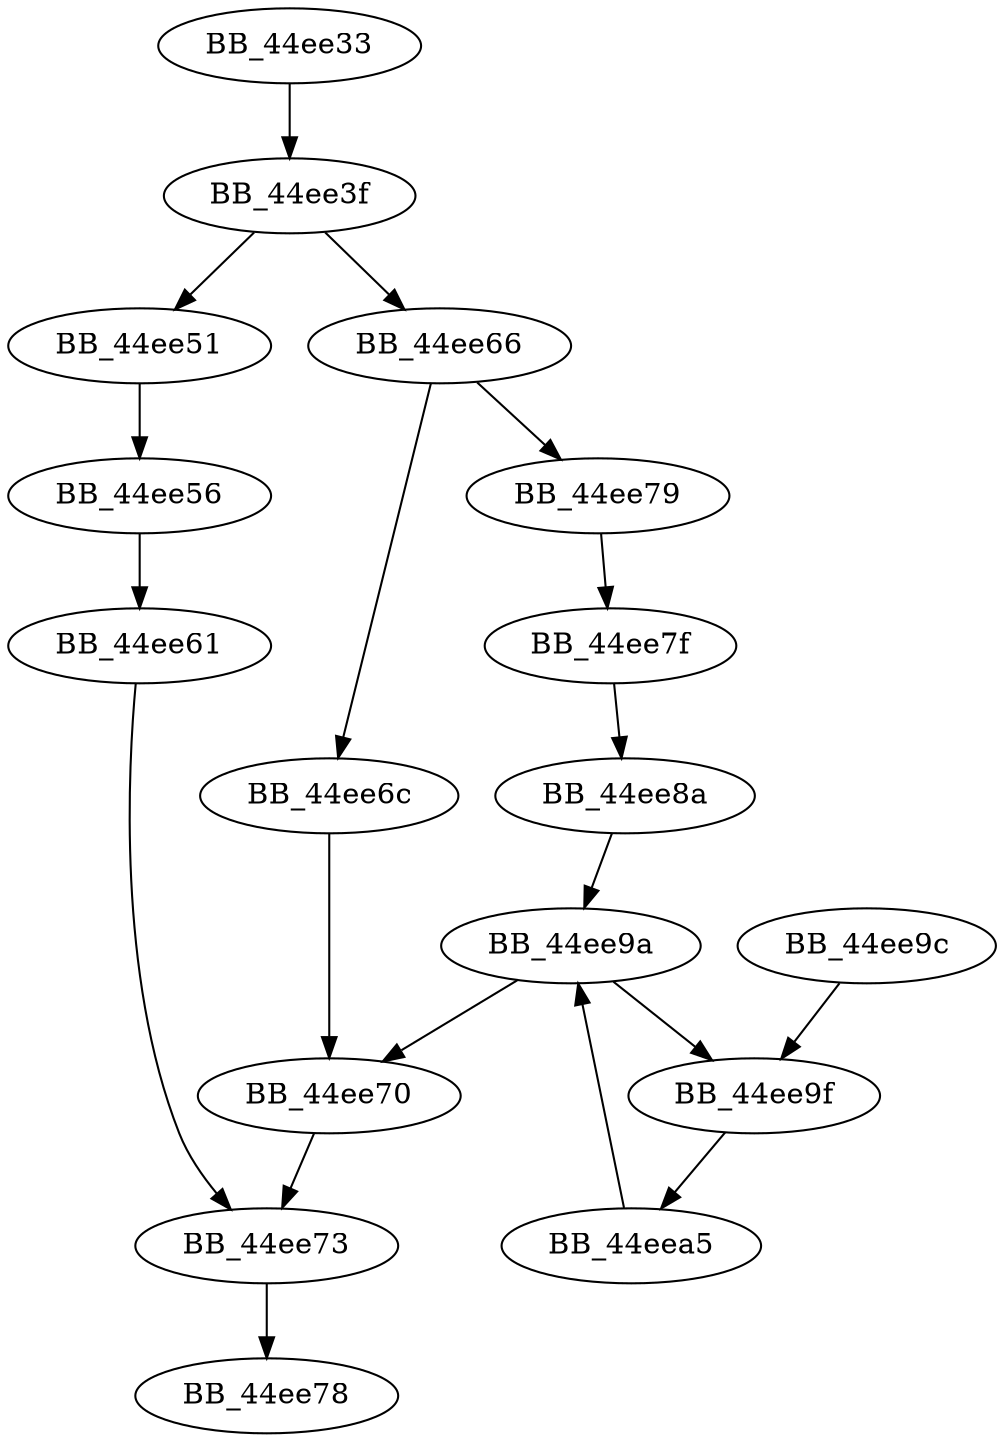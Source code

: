 DiGraph sub_44EE33{
BB_44ee33->BB_44ee3f
BB_44ee3f->BB_44ee51
BB_44ee3f->BB_44ee66
BB_44ee51->BB_44ee56
BB_44ee56->BB_44ee61
BB_44ee61->BB_44ee73
BB_44ee66->BB_44ee6c
BB_44ee66->BB_44ee79
BB_44ee6c->BB_44ee70
BB_44ee70->BB_44ee73
BB_44ee73->BB_44ee78
BB_44ee79->BB_44ee7f
BB_44ee7f->BB_44ee8a
BB_44ee8a->BB_44ee9a
BB_44ee9a->BB_44ee70
BB_44ee9a->BB_44ee9f
BB_44ee9c->BB_44ee9f
BB_44ee9f->BB_44eea5
BB_44eea5->BB_44ee9a
}
